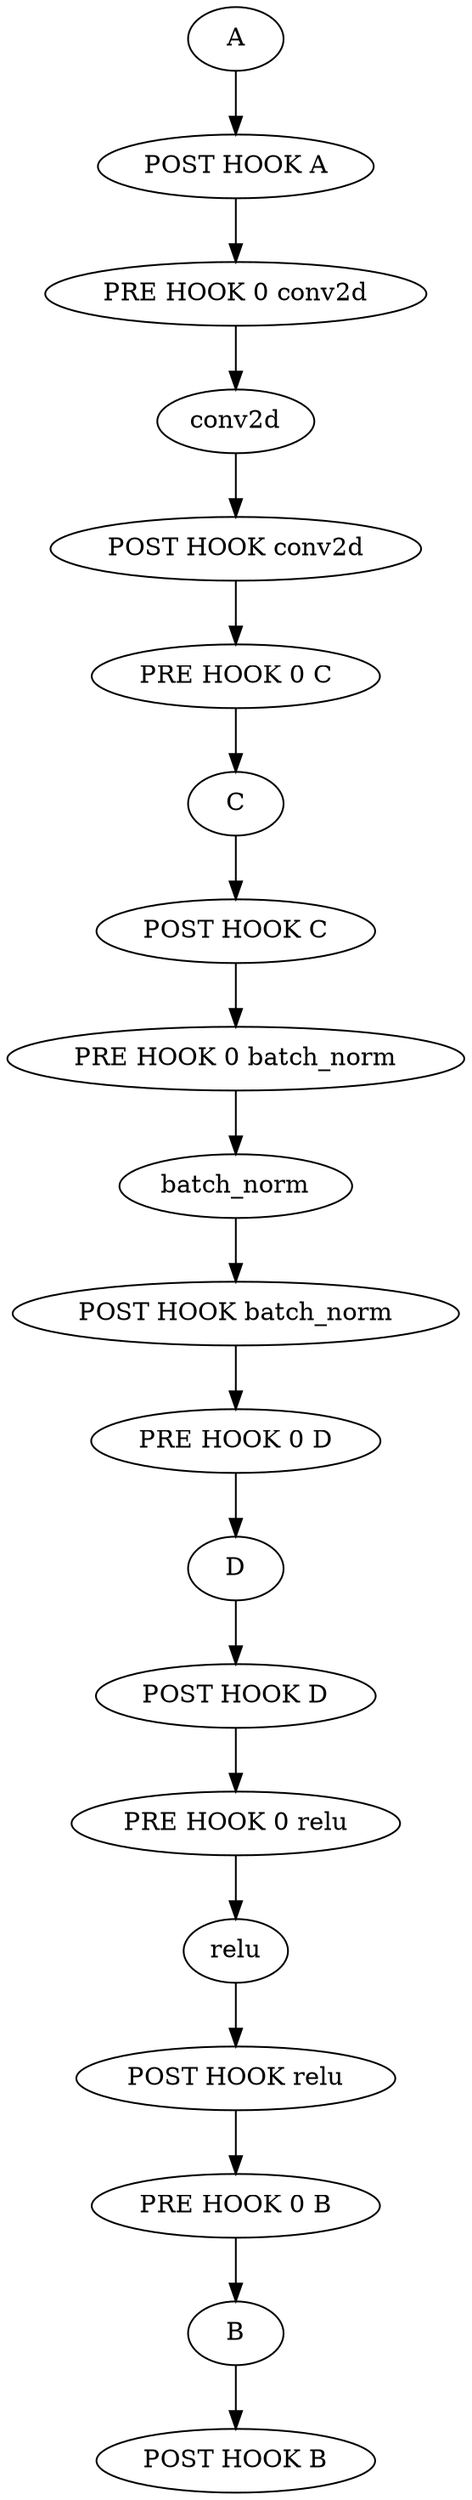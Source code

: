 strict digraph  {
conv2d [associated_ip_node_keys="{'POST HOOK conv2d', 'PRE HOOK 0 conv2d'}", node_type="InsertionPointGraphNodeType.OPERATOR", op_meta=None, regular_node_ref="{'op_exec_context': <nncf.dynamic_graph.graph.OperationExecutionContext object at 0x7fa45b90c2d0>}"];
batch_norm [associated_ip_node_keys="{'POST HOOK batch_norm', 'PRE HOOK 0 batch_norm'}", node_type="InsertionPointGraphNodeType.OPERATOR", op_meta=None, regular_node_ref="{'op_exec_context': <nncf.dynamic_graph.graph.OperationExecutionContext object at 0x7fa45b90c5d0>}"];
relu [associated_ip_node_keys="{'PRE HOOK 0 relu', 'POST HOOK relu'}", node_type="InsertionPointGraphNodeType.OPERATOR", op_meta=None, regular_node_ref="{'op_exec_context': <nncf.dynamic_graph.graph.OperationExecutionContext object at 0x7fa45b90c890>}"];
A [associated_ip_node_keys="{'POST HOOK A'}", node_type="InsertionPointGraphNodeType.OPERATOR", op_meta=None, regular_node_ref="{'op_exec_context': <nncf.dynamic_graph.graph.OperationExecutionContext object at 0x7fa45b90cb50>}"];
B [associated_ip_node_keys="{'PRE HOOK 0 B', 'POST HOOK B'}", node_type="InsertionPointGraphNodeType.OPERATOR", op_meta=None, regular_node_ref="{'op_exec_context': <nncf.dynamic_graph.graph.OperationExecutionContext object at 0x7fa45b90ce10>}"];
C [associated_ip_node_keys="{'POST HOOK C', 'PRE HOOK 0 C'}", node_type="InsertionPointGraphNodeType.OPERATOR", op_meta=None, regular_node_ref="{'op_exec_context': <nncf.dynamic_graph.graph.OperationExecutionContext object at 0x7fa45b45f110>}"];
D [associated_ip_node_keys="{'POST HOOK D', 'PRE HOOK 0 D'}", node_type="InsertionPointGraphNodeType.OPERATOR", op_meta=None, regular_node_ref="{'op_exec_context': <nncf.dynamic_graph.graph.OperationExecutionContext object at 0x7fa45b45f3d0>}"];
"PRE HOOK 0 conv2d" [insertion_point_data="TargetType.OPERATOR_PRE_HOOK 0 /conv2d_0", node_type="InsertionPointGraphNodeType.INSERTION_POINT"];
"POST HOOK conv2d" [insertion_point_data="TargetType.OPERATOR_POST_HOOK /conv2d_0", node_type="InsertionPointGraphNodeType.INSERTION_POINT"];
"PRE HOOK 0 batch_norm" [insertion_point_data="TargetType.OPERATOR_PRE_HOOK 0 /batch_norm_0", node_type="InsertionPointGraphNodeType.INSERTION_POINT"];
"POST HOOK batch_norm" [insertion_point_data="TargetType.OPERATOR_POST_HOOK /batch_norm_0", node_type="InsertionPointGraphNodeType.INSERTION_POINT"];
"PRE HOOK 0 relu" [insertion_point_data="TargetType.OPERATOR_PRE_HOOK 0 /relu_0", node_type="InsertionPointGraphNodeType.INSERTION_POINT"];
"POST HOOK relu" [insertion_point_data="TargetType.OPERATOR_POST_HOOK /relu_0", node_type="InsertionPointGraphNodeType.INSERTION_POINT"];
"POST HOOK A" [insertion_point_data="TargetType.OPERATOR_POST_HOOK /A_0", node_type="InsertionPointGraphNodeType.INSERTION_POINT"];
"PRE HOOK 0 B" [insertion_point_data="TargetType.OPERATOR_PRE_HOOK 0 /B_0", node_type="InsertionPointGraphNodeType.INSERTION_POINT"];
"POST HOOK B" [insertion_point_data="TargetType.OPERATOR_POST_HOOK /B_0", node_type="InsertionPointGraphNodeType.INSERTION_POINT"];
"PRE HOOK 0 C" [insertion_point_data="TargetType.OPERATOR_PRE_HOOK 0 /C_0", node_type="InsertionPointGraphNodeType.INSERTION_POINT"];
"POST HOOK C" [insertion_point_data="TargetType.OPERATOR_POST_HOOK /C_0", node_type="InsertionPointGraphNodeType.INSERTION_POINT"];
"PRE HOOK 0 D" [insertion_point_data="TargetType.OPERATOR_PRE_HOOK 0 /D_0", node_type="InsertionPointGraphNodeType.INSERTION_POINT"];
"POST HOOK D" [insertion_point_data="TargetType.OPERATOR_POST_HOOK /D_0", node_type="InsertionPointGraphNodeType.INSERTION_POINT"];
conv2d -> "POST HOOK conv2d";
batch_norm -> "POST HOOK batch_norm";
relu -> "POST HOOK relu";
A -> "POST HOOK A";
B -> "POST HOOK B";
C -> "POST HOOK C";
D -> "POST HOOK D";
"PRE HOOK 0 conv2d" -> conv2d;
"POST HOOK conv2d" -> "PRE HOOK 0 C";
"PRE HOOK 0 batch_norm" -> batch_norm;
"POST HOOK batch_norm" -> "PRE HOOK 0 D";
"PRE HOOK 0 relu" -> relu;
"POST HOOK relu" -> "PRE HOOK 0 B";
"POST HOOK A" -> "PRE HOOK 0 conv2d";
"PRE HOOK 0 B" -> B;
"PRE HOOK 0 C" -> C;
"POST HOOK C" -> "PRE HOOK 0 batch_norm";
"PRE HOOK 0 D" -> D;
"POST HOOK D" -> "PRE HOOK 0 relu";
}
